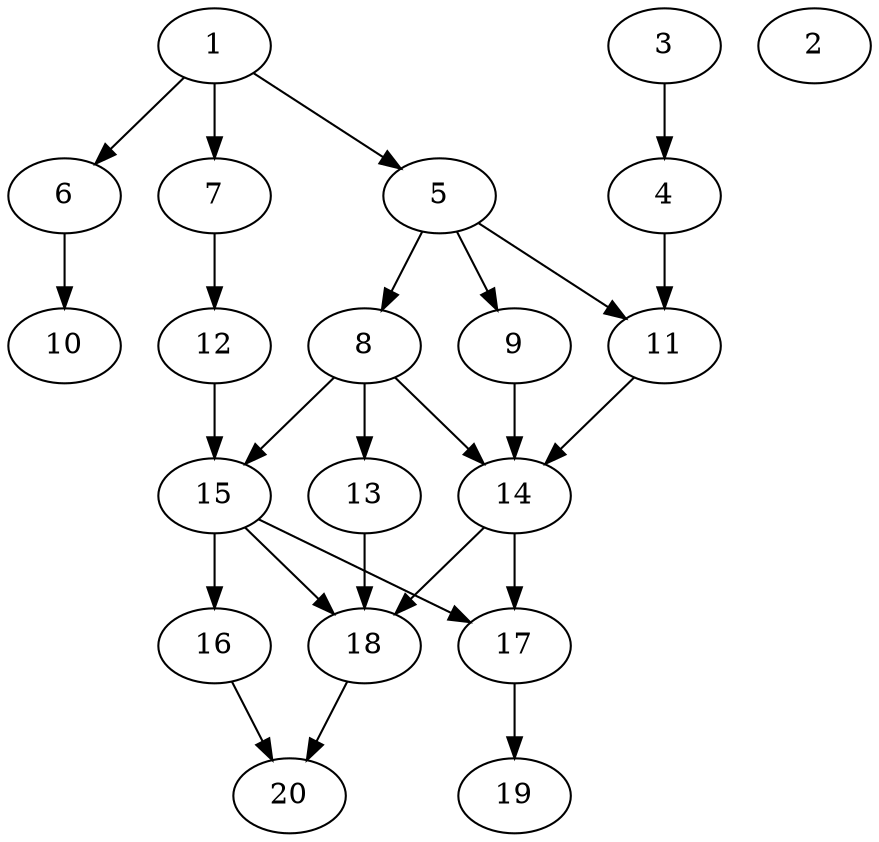 // DAG automatically generated by daggen at Thu Oct  3 13:58:42 2019
// ./daggen --dot -n 20 --ccr 0.5 --fat 0.5 --regular 0.7 --density 0.7 --mindata 5242880 --maxdata 52428800 
digraph G {
  1 [size="66547712", alpha="0.05", expect_size="33273856"] 
  1 -> 5 [size ="33273856"]
  1 -> 6 [size ="33273856"]
  1 -> 7 [size ="33273856"]
  2 [size="21790720", alpha="0.19", expect_size="10895360"] 
  3 [size="25530368", alpha="0.03", expect_size="12765184"] 
  3 -> 4 [size ="12765184"]
  4 [size="85256192", alpha="0.17", expect_size="42628096"] 
  4 -> 11 [size ="42628096"]
  5 [size="99631104", alpha="0.10", expect_size="49815552"] 
  5 -> 8 [size ="49815552"]
  5 -> 9 [size ="49815552"]
  5 -> 11 [size ="49815552"]
  6 [size="35903488", alpha="0.04", expect_size="17951744"] 
  6 -> 10 [size ="17951744"]
  7 [size="17688576", alpha="0.14", expect_size="8844288"] 
  7 -> 12 [size ="8844288"]
  8 [size="19326976", alpha="0.20", expect_size="9663488"] 
  8 -> 13 [size ="9663488"]
  8 -> 14 [size ="9663488"]
  8 -> 15 [size ="9663488"]
  9 [size="63651840", alpha="0.14", expect_size="31825920"] 
  9 -> 14 [size ="31825920"]
  10 [size="60039168", alpha="0.17", expect_size="30019584"] 
  11 [size="35655680", alpha="0.12", expect_size="17827840"] 
  11 -> 14 [size ="17827840"]
  12 [size="60628992", alpha="0.17", expect_size="30314496"] 
  12 -> 15 [size ="30314496"]
  13 [size="55214080", alpha="0.09", expect_size="27607040"] 
  13 -> 18 [size ="27607040"]
  14 [size="71084032", alpha="0.06", expect_size="35542016"] 
  14 -> 17 [size ="35542016"]
  14 -> 18 [size ="35542016"]
  15 [size="54591488", alpha="0.15", expect_size="27295744"] 
  15 -> 16 [size ="27295744"]
  15 -> 17 [size ="27295744"]
  15 -> 18 [size ="27295744"]
  16 [size="102778880", alpha="0.19", expect_size="51389440"] 
  16 -> 20 [size ="51389440"]
  17 [size="27195392", alpha="0.16", expect_size="13597696"] 
  17 -> 19 [size ="13597696"]
  18 [size="94711808", alpha="0.13", expect_size="47355904"] 
  18 -> 20 [size ="47355904"]
  19 [size="92676096", alpha="0.18", expect_size="46338048"] 
  20 [size="63873024", alpha="0.12", expect_size="31936512"] 
}

